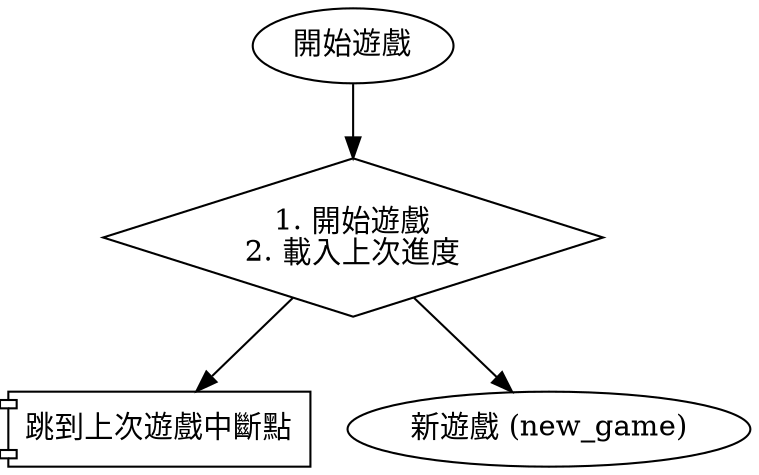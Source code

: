 digraph {

  start [label="開始遊戲"]

  start -> start_menu
  start_menu [shape=diamond, label="1. 開始遊戲\n2. 載入上次進度"]

  start_menu -> load_game
  start_menu -> new_game

  new_game [label="新遊戲 (new_game)"]
  load_game [shape=component, label="跳到上次遊戲中斷點"]
}
